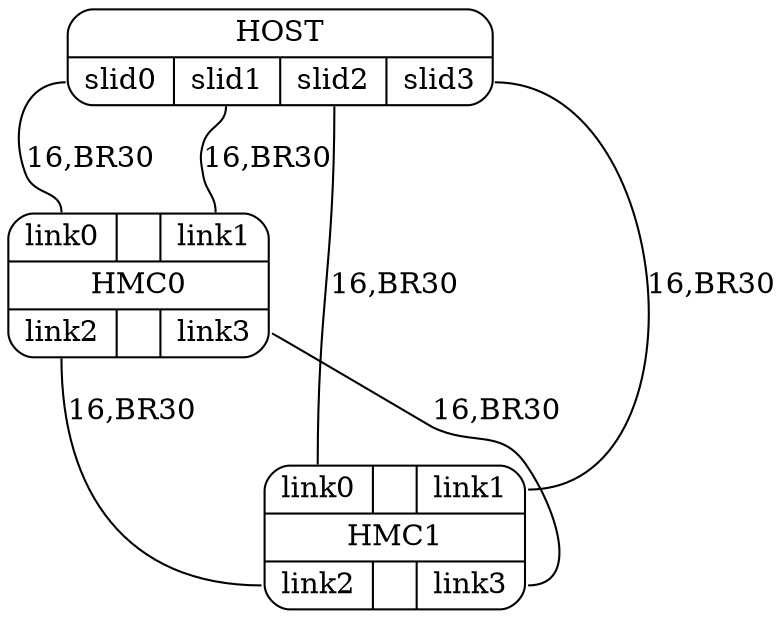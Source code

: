 graph G {
    node[style=rounded, shape=record];
    HOST[label="{ HOST|{<slid0>slid0|<slid1>slid1|<slid2>slid2|<slid3>slid3} }"];
    HMC0[label="{ {<link0>link0||<link1>link1}|HMC0|{<link2>link2||<link3>link3} }"];
    HMC1[label="{ {<link0>link0||<link1>link1}|HMC1|{<link2>link2||<link3>link3} }"];

    HOST:slid0 -- HMC0:link0 [label="16,BR30"];
    HOST:slid1 -- HMC0:link1 [label="16,BR30"];
    
    HOST:slid2 -- HMC1:link0 [label="16,BR30"];
    HOST:slid3 -- HMC1:link1 [label="16,BR30"];
    
    HMC0:link3 -- HMC1:link3 [label="16,BR30"];
    HMC0:link2 -- HMC1:link2 [label="16,BR30"];
}
